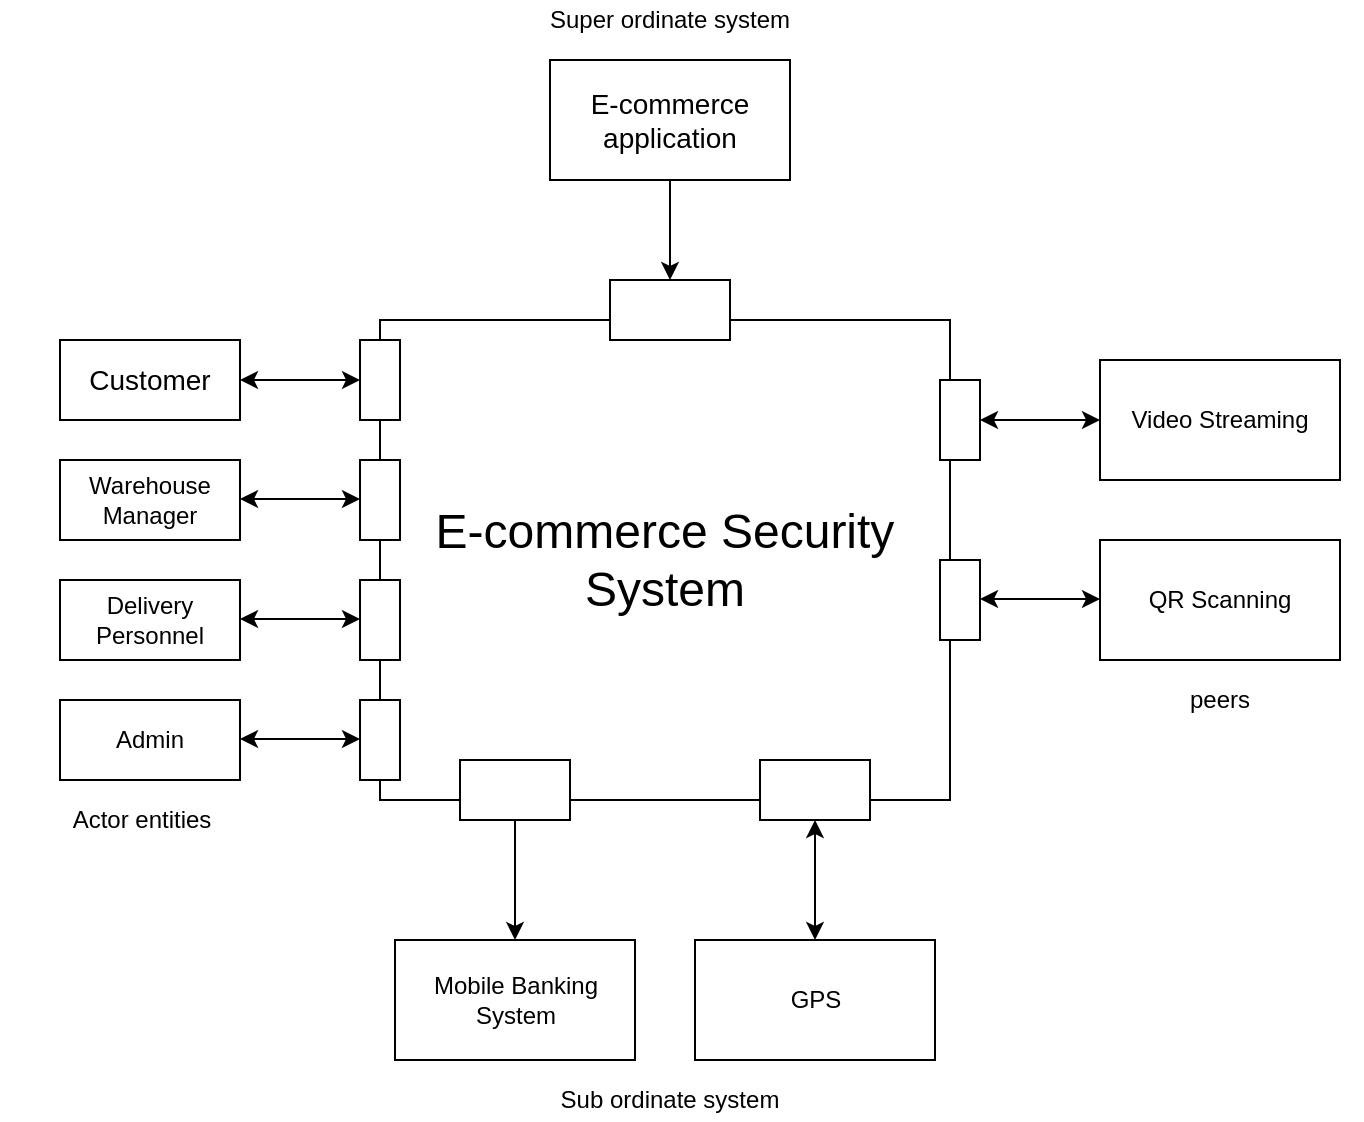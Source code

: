 <mxfile version="13.9.8" type="github">
  <diagram id="WA7ZrMzL9qv18jcKqO7b" name="Page-1">
    <mxGraphModel dx="856" dy="473" grid="1" gridSize="10" guides="1" tooltips="1" connect="1" arrows="1" fold="1" page="1" pageScale="1" pageWidth="850" pageHeight="1100" math="0" shadow="0">
      <root>
        <mxCell id="0" />
        <mxCell id="1" parent="0" />
        <mxCell id="k8Dv_c0hJLlSarf924Es-1" value="&lt;font style=&quot;font-size: 24px&quot;&gt;E-commerce Security System&lt;/font&gt;" style="rounded=0;whiteSpace=wrap;html=1;" vertex="1" parent="1">
          <mxGeometry x="280" y="200" width="285" height="240" as="geometry" />
        </mxCell>
        <mxCell id="k8Dv_c0hJLlSarf924Es-2" value="" style="rounded=0;whiteSpace=wrap;html=1;" vertex="1" parent="1">
          <mxGeometry x="395" y="180" width="60" height="30" as="geometry" />
        </mxCell>
        <mxCell id="k8Dv_c0hJLlSarf924Es-4" style="edgeStyle=orthogonalEdgeStyle;rounded=0;orthogonalLoop=1;jettySize=auto;html=1;entryX=0.5;entryY=0;entryDx=0;entryDy=0;" edge="1" parent="1" source="k8Dv_c0hJLlSarf924Es-3" target="k8Dv_c0hJLlSarf924Es-2">
          <mxGeometry relative="1" as="geometry" />
        </mxCell>
        <mxCell id="k8Dv_c0hJLlSarf924Es-3" value="&lt;font style=&quot;font-size: 14px&quot;&gt;E-commerce application&lt;br&gt;&lt;/font&gt;" style="rounded=0;whiteSpace=wrap;html=1;" vertex="1" parent="1">
          <mxGeometry x="365" y="70" width="120" height="60" as="geometry" />
        </mxCell>
        <mxCell id="k8Dv_c0hJLlSarf924Es-5" value="" style="rounded=0;whiteSpace=wrap;html=1;" vertex="1" parent="1">
          <mxGeometry x="270" y="210" width="20" height="40" as="geometry" />
        </mxCell>
        <mxCell id="k8Dv_c0hJLlSarf924Es-6" value="" style="rounded=0;whiteSpace=wrap;html=1;" vertex="1" parent="1">
          <mxGeometry x="270" y="270" width="20" height="40" as="geometry" />
        </mxCell>
        <mxCell id="k8Dv_c0hJLlSarf924Es-7" value="" style="rounded=0;whiteSpace=wrap;html=1;" vertex="1" parent="1">
          <mxGeometry x="270" y="330" width="20" height="40" as="geometry" />
        </mxCell>
        <mxCell id="k8Dv_c0hJLlSarf924Es-9" value="&lt;font style=&quot;font-size: 14px&quot;&gt;Customer&lt;/font&gt;" style="rounded=0;whiteSpace=wrap;html=1;" vertex="1" parent="1">
          <mxGeometry x="120" y="210" width="90" height="40" as="geometry" />
        </mxCell>
        <mxCell id="k8Dv_c0hJLlSarf924Es-10" value="" style="endArrow=classic;startArrow=classic;html=1;exitX=1;exitY=0.5;exitDx=0;exitDy=0;entryX=0;entryY=0.5;entryDx=0;entryDy=0;" edge="1" parent="1" source="k8Dv_c0hJLlSarf924Es-9" target="k8Dv_c0hJLlSarf924Es-5">
          <mxGeometry width="50" height="50" relative="1" as="geometry">
            <mxPoint x="220" y="260" as="sourcePoint" />
            <mxPoint x="270" y="210" as="targetPoint" />
          </mxGeometry>
        </mxCell>
        <mxCell id="k8Dv_c0hJLlSarf924Es-12" value="Warehouse Manager" style="rounded=0;whiteSpace=wrap;html=1;" vertex="1" parent="1">
          <mxGeometry x="120" y="270" width="90" height="40" as="geometry" />
        </mxCell>
        <mxCell id="k8Dv_c0hJLlSarf924Es-13" value="" style="endArrow=classic;startArrow=classic;html=1;exitX=1;exitY=0.5;exitDx=0;exitDy=0;entryX=0;entryY=0.5;entryDx=0;entryDy=0;" edge="1" parent="1">
          <mxGeometry width="50" height="50" relative="1" as="geometry">
            <mxPoint x="210" y="289.5" as="sourcePoint" />
            <mxPoint x="270" y="289.5" as="targetPoint" />
          </mxGeometry>
        </mxCell>
        <mxCell id="k8Dv_c0hJLlSarf924Es-14" value="Delivery Personnel" style="rounded=0;whiteSpace=wrap;html=1;" vertex="1" parent="1">
          <mxGeometry x="120" y="330" width="90" height="40" as="geometry" />
        </mxCell>
        <mxCell id="k8Dv_c0hJLlSarf924Es-15" value="" style="endArrow=classic;startArrow=classic;html=1;exitX=1;exitY=0.5;exitDx=0;exitDy=0;entryX=0;entryY=0.5;entryDx=0;entryDy=0;" edge="1" parent="1">
          <mxGeometry width="50" height="50" relative="1" as="geometry">
            <mxPoint x="210" y="349.5" as="sourcePoint" />
            <mxPoint x="270" y="349.5" as="targetPoint" />
          </mxGeometry>
        </mxCell>
        <mxCell id="k8Dv_c0hJLlSarf924Es-28" style="edgeStyle=orthogonalEdgeStyle;rounded=0;orthogonalLoop=1;jettySize=auto;html=1;entryX=0.5;entryY=0;entryDx=0;entryDy=0;" edge="1" parent="1" source="k8Dv_c0hJLlSarf924Es-16" target="k8Dv_c0hJLlSarf924Es-17">
          <mxGeometry relative="1" as="geometry" />
        </mxCell>
        <mxCell id="k8Dv_c0hJLlSarf924Es-16" value="" style="rounded=0;whiteSpace=wrap;html=1;" vertex="1" parent="1">
          <mxGeometry x="320" y="420" width="55" height="30" as="geometry" />
        </mxCell>
        <mxCell id="k8Dv_c0hJLlSarf924Es-17" value="Mobile Banking System" style="rounded=0;whiteSpace=wrap;html=1;" vertex="1" parent="1">
          <mxGeometry x="287.5" y="510" width="120" height="60" as="geometry" />
        </mxCell>
        <mxCell id="k8Dv_c0hJLlSarf924Es-20" value="" style="rounded=0;whiteSpace=wrap;html=1;" vertex="1" parent="1">
          <mxGeometry x="560" y="230" width="20" height="40" as="geometry" />
        </mxCell>
        <mxCell id="k8Dv_c0hJLlSarf924Es-21" value="Video Streaming" style="rounded=0;whiteSpace=wrap;html=1;" vertex="1" parent="1">
          <mxGeometry x="640" y="220" width="120" height="60" as="geometry" />
        </mxCell>
        <mxCell id="k8Dv_c0hJLlSarf924Es-22" value="QR Scanning" style="rounded=0;whiteSpace=wrap;html=1;" vertex="1" parent="1">
          <mxGeometry x="640" y="310" width="120" height="60" as="geometry" />
        </mxCell>
        <mxCell id="k8Dv_c0hJLlSarf924Es-23" value="" style="rounded=0;whiteSpace=wrap;html=1;" vertex="1" parent="1">
          <mxGeometry x="560" y="320" width="20" height="40" as="geometry" />
        </mxCell>
        <mxCell id="k8Dv_c0hJLlSarf924Es-24" value="" style="rounded=0;whiteSpace=wrap;html=1;" vertex="1" parent="1">
          <mxGeometry x="470" y="420" width="55" height="30" as="geometry" />
        </mxCell>
        <mxCell id="k8Dv_c0hJLlSarf924Es-25" value="GPS" style="rounded=0;whiteSpace=wrap;html=1;" vertex="1" parent="1">
          <mxGeometry x="437.5" y="510" width="120" height="60" as="geometry" />
        </mxCell>
        <mxCell id="k8Dv_c0hJLlSarf924Es-29" value="" style="endArrow=classic;startArrow=classic;html=1;entryX=0.5;entryY=1;entryDx=0;entryDy=0;" edge="1" parent="1" source="k8Dv_c0hJLlSarf924Es-25" target="k8Dv_c0hJLlSarf924Es-24">
          <mxGeometry width="50" height="50" relative="1" as="geometry">
            <mxPoint x="490" y="460" as="sourcePoint" />
            <mxPoint x="540" y="410" as="targetPoint" />
          </mxGeometry>
        </mxCell>
        <mxCell id="k8Dv_c0hJLlSarf924Es-30" value="" style="endArrow=classic;startArrow=classic;html=1;exitX=1;exitY=0.5;exitDx=0;exitDy=0;entryX=0;entryY=0.5;entryDx=0;entryDy=0;" edge="1" parent="1" source="k8Dv_c0hJLlSarf924Es-20" target="k8Dv_c0hJLlSarf924Es-21">
          <mxGeometry width="50" height="50" relative="1" as="geometry">
            <mxPoint x="670" y="450" as="sourcePoint" />
            <mxPoint x="720" y="400" as="targetPoint" />
          </mxGeometry>
        </mxCell>
        <mxCell id="k8Dv_c0hJLlSarf924Es-31" value="" style="endArrow=classic;startArrow=classic;html=1;exitX=1;exitY=0.5;exitDx=0;exitDy=0;entryX=0;entryY=0.5;entryDx=0;entryDy=0;" edge="1" parent="1">
          <mxGeometry width="50" height="50" relative="1" as="geometry">
            <mxPoint x="580" y="339.5" as="sourcePoint" />
            <mxPoint x="640" y="339.5" as="targetPoint" />
          </mxGeometry>
        </mxCell>
        <mxCell id="k8Dv_c0hJLlSarf924Es-32" value="Super ordinate system" style="text;html=1;strokeColor=none;fillColor=none;align=center;verticalAlign=middle;whiteSpace=wrap;rounded=0;" vertex="1" parent="1">
          <mxGeometry x="354" y="40" width="142" height="20" as="geometry" />
        </mxCell>
        <mxCell id="k8Dv_c0hJLlSarf924Es-33" value="Sub ordinate system" style="text;html=1;strokeColor=none;fillColor=none;align=center;verticalAlign=middle;whiteSpace=wrap;rounded=0;" vertex="1" parent="1">
          <mxGeometry x="354" y="580" width="142" height="20" as="geometry" />
        </mxCell>
        <mxCell id="k8Dv_c0hJLlSarf924Es-34" value="peers" style="text;html=1;strokeColor=none;fillColor=none;align=center;verticalAlign=middle;whiteSpace=wrap;rounded=0;" vertex="1" parent="1">
          <mxGeometry x="629" y="380" width="142" height="20" as="geometry" />
        </mxCell>
        <mxCell id="k8Dv_c0hJLlSarf924Es-35" value="Actor entities" style="text;html=1;strokeColor=none;fillColor=none;align=center;verticalAlign=middle;whiteSpace=wrap;rounded=0;" vertex="1" parent="1">
          <mxGeometry x="90" y="440" width="142" height="20" as="geometry" />
        </mxCell>
        <mxCell id="k8Dv_c0hJLlSarf924Es-36" value="" style="rounded=0;whiteSpace=wrap;html=1;" vertex="1" parent="1">
          <mxGeometry x="270" y="390" width="20" height="40" as="geometry" />
        </mxCell>
        <mxCell id="k8Dv_c0hJLlSarf924Es-37" value="Admin" style="rounded=0;whiteSpace=wrap;html=1;" vertex="1" parent="1">
          <mxGeometry x="120" y="390" width="90" height="40" as="geometry" />
        </mxCell>
        <mxCell id="k8Dv_c0hJLlSarf924Es-38" value="" style="endArrow=classic;startArrow=classic;html=1;exitX=1;exitY=0.5;exitDx=0;exitDy=0;entryX=0;entryY=0.5;entryDx=0;entryDy=0;" edge="1" parent="1">
          <mxGeometry width="50" height="50" relative="1" as="geometry">
            <mxPoint x="210" y="409.5" as="sourcePoint" />
            <mxPoint x="270" y="409.5" as="targetPoint" />
          </mxGeometry>
        </mxCell>
      </root>
    </mxGraphModel>
  </diagram>
</mxfile>
